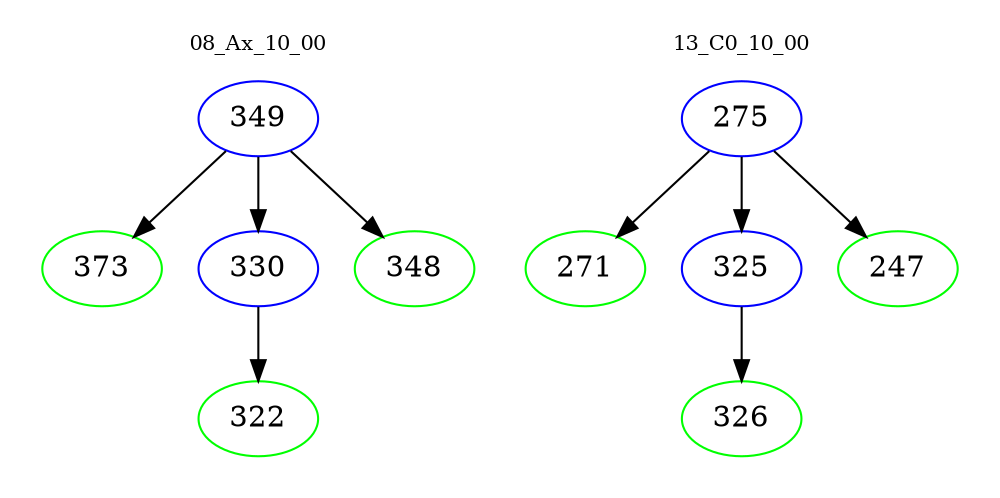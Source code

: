digraph{
subgraph cluster_0 {
color = white
label = "08_Ax_10_00";
fontsize=10;
T0_349 [label="349", color="blue"]
T0_349 -> T0_373 [color="black"]
T0_373 [label="373", color="green"]
T0_349 -> T0_330 [color="black"]
T0_330 [label="330", color="blue"]
T0_330 -> T0_322 [color="black"]
T0_322 [label="322", color="green"]
T0_349 -> T0_348 [color="black"]
T0_348 [label="348", color="green"]
}
subgraph cluster_1 {
color = white
label = "13_C0_10_00";
fontsize=10;
T1_275 [label="275", color="blue"]
T1_275 -> T1_271 [color="black"]
T1_271 [label="271", color="green"]
T1_275 -> T1_325 [color="black"]
T1_325 [label="325", color="blue"]
T1_325 -> T1_326 [color="black"]
T1_326 [label="326", color="green"]
T1_275 -> T1_247 [color="black"]
T1_247 [label="247", color="green"]
}
}
